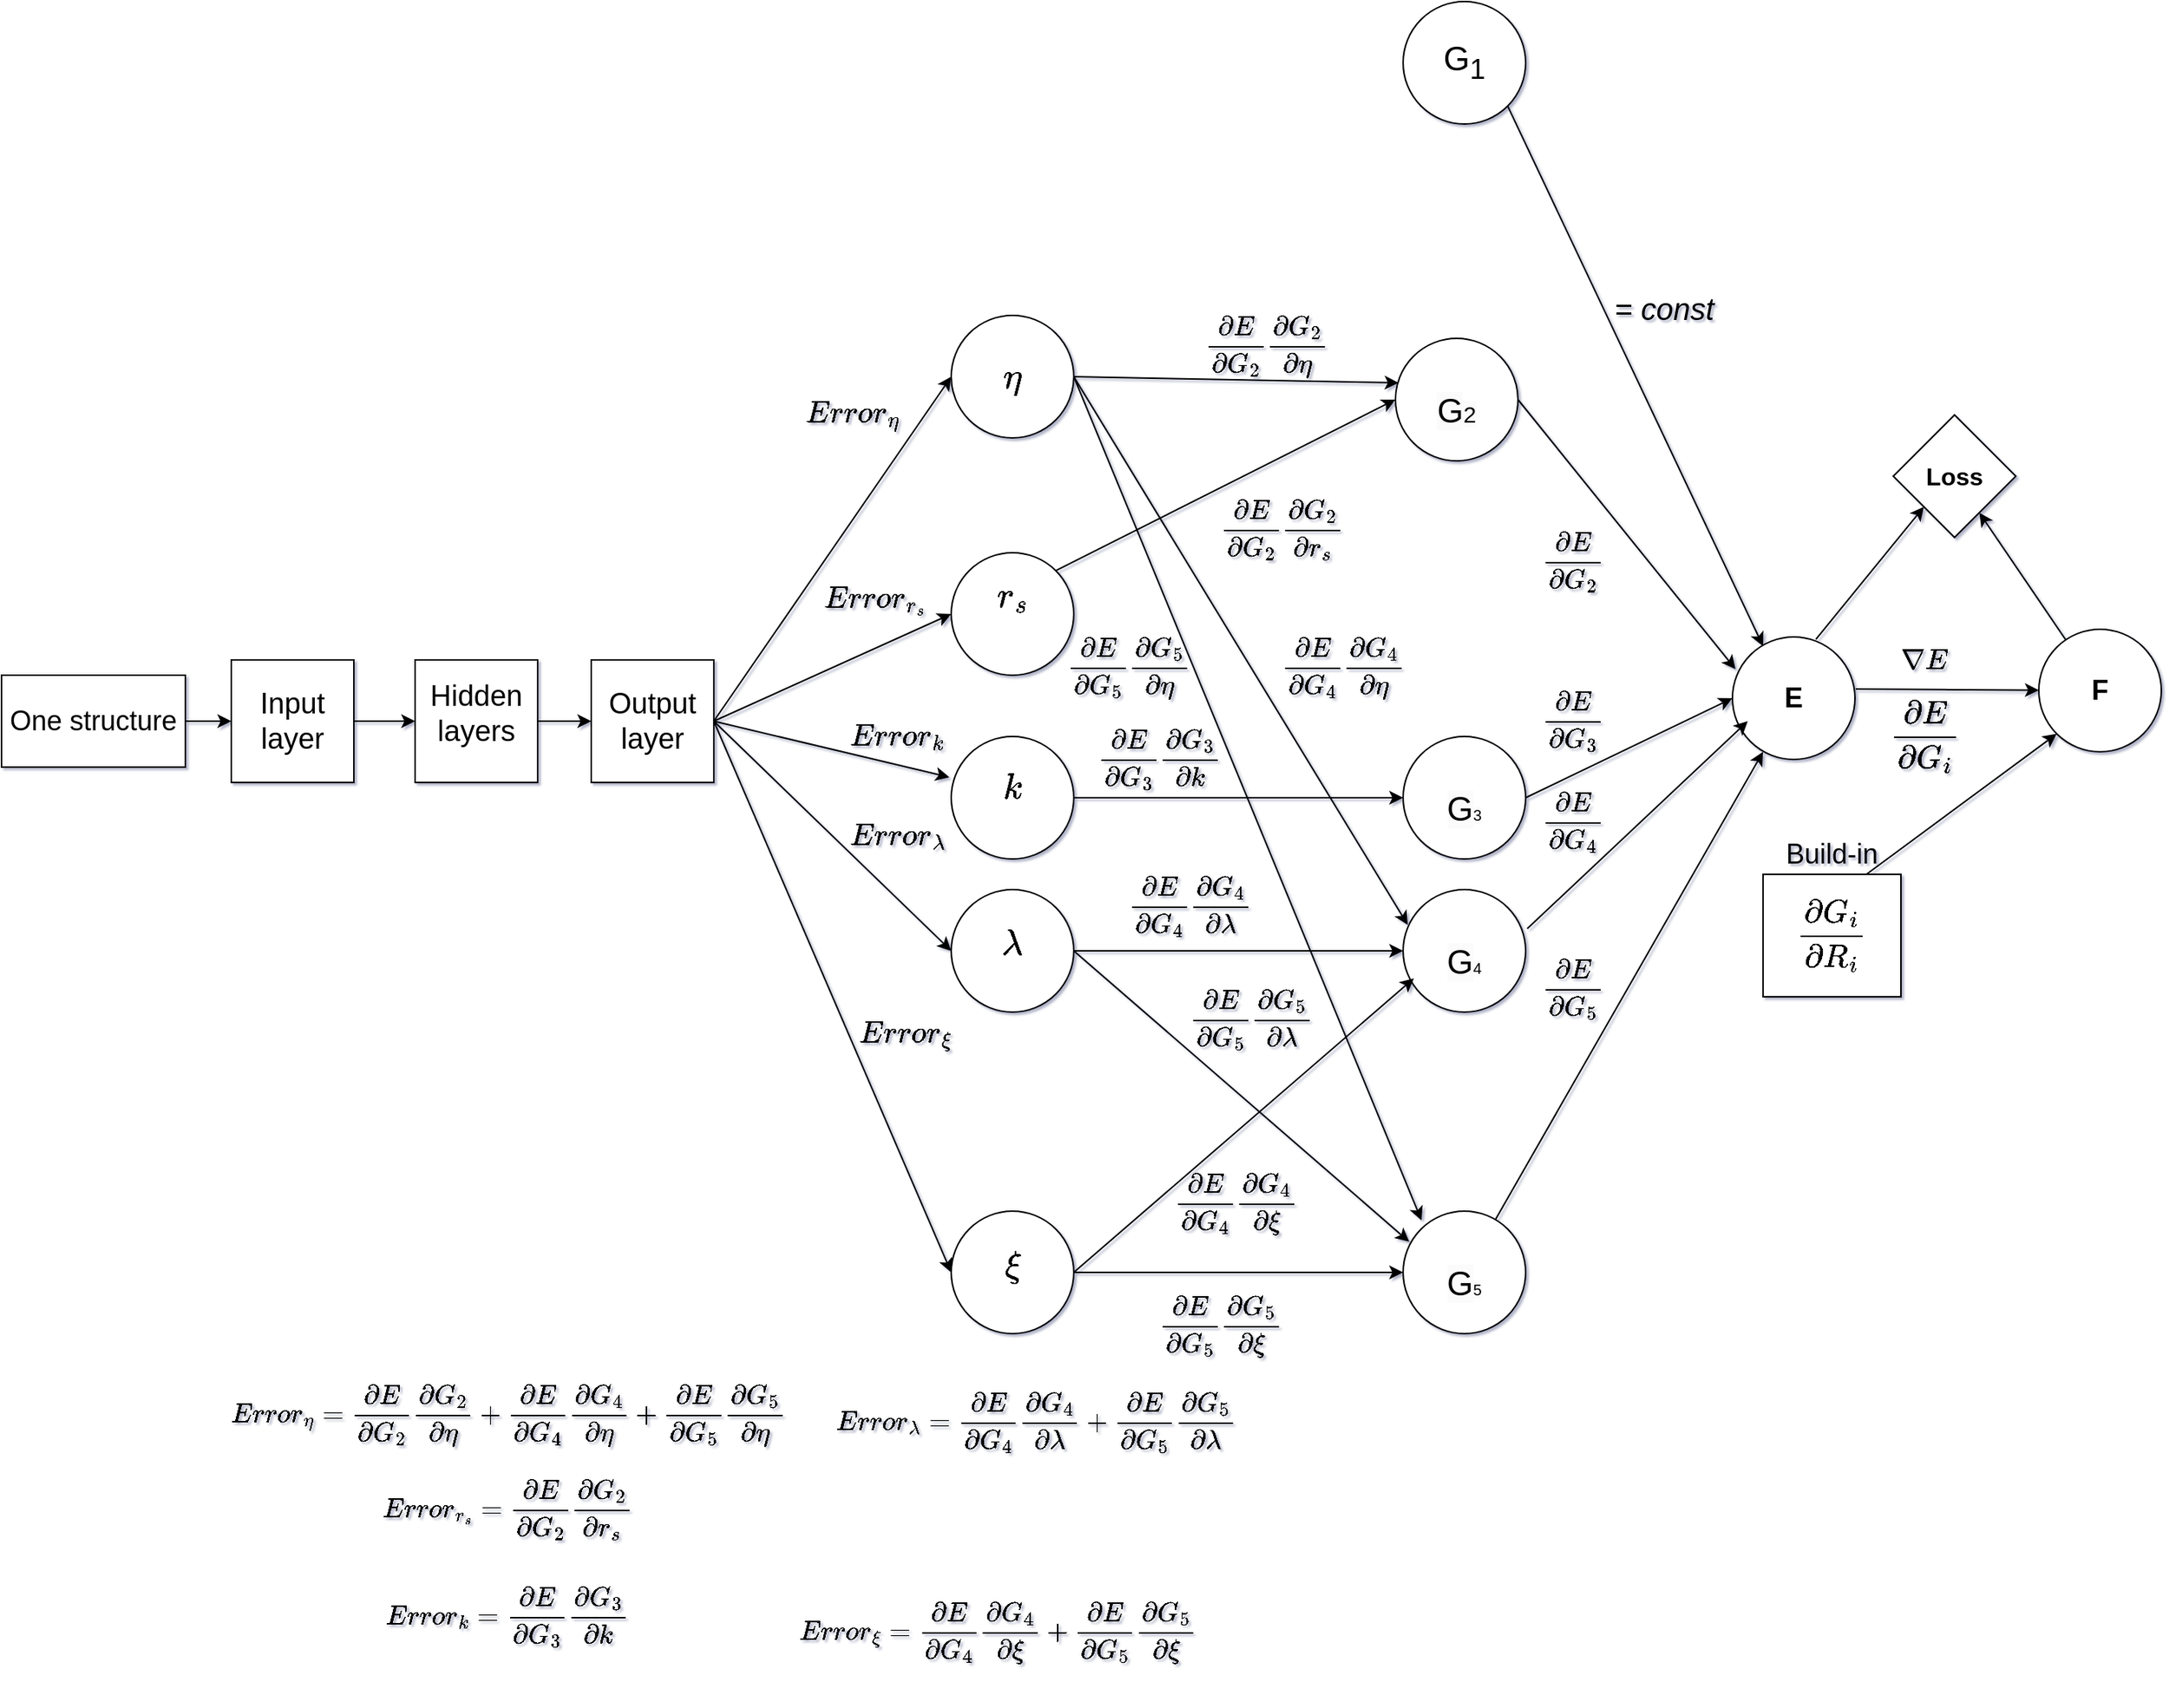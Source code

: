 <mxfile>
    <diagram name="Page-1" id="3TuFJ_Ghya5M9YoRuehY">
        <mxGraphModel dx="1833" dy="1703" grid="1" gridSize="10" guides="1" tooltips="1" connect="1" arrows="1" fold="1" page="1" pageScale="1" pageWidth="850" pageHeight="1100" background="none" math="1" shadow="1">
            <root>
                <mxCell id="0"/>
                <mxCell id="1" parent="0"/>
                <mxCell id="_Rgd6yO3huk8bGWKfiVj-23" style="edgeStyle=none;rounded=0;orthogonalLoop=1;jettySize=auto;html=1;exitX=1;exitY=0.5;exitDx=0;exitDy=0;entryX=0.025;entryY=0.363;entryDx=0;entryDy=0;entryPerimeter=0;" parent="1" source="_Rgd6yO3huk8bGWKfiVj-1" target="_Rgd6yO3huk8bGWKfiVj-19" edge="1">
                    <mxGeometry relative="1" as="geometry"/>
                </mxCell>
                <mxCell id="_Rgd6yO3huk8bGWKfiVj-24" style="edgeStyle=none;rounded=0;orthogonalLoop=1;jettySize=auto;html=1;exitX=1;exitY=0.5;exitDx=0;exitDy=0;entryX=0.038;entryY=0.288;entryDx=0;entryDy=0;entryPerimeter=0;" parent="1" source="_Rgd6yO3huk8bGWKfiVj-1" target="_Rgd6yO3huk8bGWKfiVj-17" edge="1">
                    <mxGeometry relative="1" as="geometry"/>
                </mxCell>
                <mxCell id="_Rgd6yO3huk8bGWKfiVj-25" style="edgeStyle=none;rounded=0;orthogonalLoop=1;jettySize=auto;html=1;exitX=1;exitY=0.5;exitDx=0;exitDy=0;entryX=0.15;entryY=0.075;entryDx=0;entryDy=0;entryPerimeter=0;" parent="1" source="_Rgd6yO3huk8bGWKfiVj-1" target="_Rgd6yO3huk8bGWKfiVj-21" edge="1">
                    <mxGeometry relative="1" as="geometry"/>
                </mxCell>
                <mxCell id="_Rgd6yO3huk8bGWKfiVj-1" value="&lt;font style=&quot;font-size: 20px;&quot;&gt;$$\eta$$&lt;/font&gt;" style="ellipse;whiteSpace=wrap;html=1;aspect=fixed;" parent="1" vertex="1">
                    <mxGeometry x="390" y="155" width="80" height="80" as="geometry"/>
                </mxCell>
                <mxCell id="_Rgd6yO3huk8bGWKfiVj-27" style="edgeStyle=none;rounded=0;orthogonalLoop=1;jettySize=auto;html=1;exitX=1;exitY=0.5;exitDx=0;exitDy=0;entryX=0;entryY=0.5;entryDx=0;entryDy=0;" parent="1" source="_Rgd6yO3huk8bGWKfiVj-2" target="_Rgd6yO3huk8bGWKfiVj-18" edge="1">
                    <mxGeometry relative="1" as="geometry"/>
                </mxCell>
                <mxCell id="_Rgd6yO3huk8bGWKfiVj-2" value="&#10;&lt;span style=&quot;color: rgb(0, 0, 0); font-family: Helvetica; font-size: 20px; font-style: normal; font-variant-ligatures: normal; font-variant-caps: normal; font-weight: 400; letter-spacing: normal; orphans: 2; text-align: center; text-indent: 0px; text-transform: none; widows: 2; word-spacing: 0px; -webkit-text-stroke-width: 0px; background-color: rgb(251, 251, 251); text-decoration-thickness: initial; text-decoration-style: initial; text-decoration-color: initial; float: none; display: inline !important;&quot;&gt;$$k$$&lt;/span&gt;&#10;&#10;" style="ellipse;whiteSpace=wrap;html=1;aspect=fixed;" parent="1" vertex="1">
                    <mxGeometry x="390" y="430" width="80" height="80" as="geometry"/>
                </mxCell>
                <mxCell id="_Rgd6yO3huk8bGWKfiVj-26" style="edgeStyle=none;rounded=0;orthogonalLoop=1;jettySize=auto;html=1;exitX=1;exitY=0;exitDx=0;exitDy=0;entryX=0;entryY=0.5;entryDx=0;entryDy=0;" parent="1" source="_Rgd6yO3huk8bGWKfiVj-3" target="_Rgd6yO3huk8bGWKfiVj-19" edge="1">
                    <mxGeometry relative="1" as="geometry"/>
                </mxCell>
                <mxCell id="_Rgd6yO3huk8bGWKfiVj-3" value="&lt;font style=&quot;&quot;&gt;&lt;font style=&quot;font-size: 20px;&quot;&gt;$$r_s$$&lt;br&gt;&lt;/font&gt;&lt;/font&gt;" style="ellipse;whiteSpace=wrap;html=1;aspect=fixed;" parent="1" vertex="1">
                    <mxGeometry x="390" y="310" width="80" height="80" as="geometry"/>
                </mxCell>
                <mxCell id="10" style="edgeStyle=none;html=1;fontSize=18;exitX=1.006;exitY=0.425;exitDx=0;exitDy=0;exitPerimeter=0;" parent="1" source="_Rgd6yO3huk8bGWKfiVj-4" target="9" edge="1">
                    <mxGeometry relative="1" as="geometry">
                        <mxPoint x="990" y="400" as="sourcePoint"/>
                    </mxGeometry>
                </mxCell>
                <mxCell id="22" style="edgeStyle=none;html=1;exitX=0.681;exitY=0.019;exitDx=0;exitDy=0;entryX=0;entryY=1;entryDx=0;entryDy=0;fontSize=16;exitPerimeter=0;" parent="1" source="_Rgd6yO3huk8bGWKfiVj-4" target="20" edge="1">
                    <mxGeometry relative="1" as="geometry"/>
                </mxCell>
                <mxCell id="_Rgd6yO3huk8bGWKfiVj-4" value="&lt;h2&gt;E&lt;/h2&gt;" style="ellipse;whiteSpace=wrap;html=1;aspect=fixed;" parent="1" vertex="1">
                    <mxGeometry x="900" y="365" width="80" height="80" as="geometry"/>
                </mxCell>
                <mxCell id="_Rgd6yO3huk8bGWKfiVj-10" style="edgeStyle=orthogonalEdgeStyle;rounded=0;orthogonalLoop=1;jettySize=auto;html=1;exitX=1;exitY=0.5;exitDx=0;exitDy=0;entryX=0;entryY=0.5;entryDx=0;entryDy=0;" parent="1" source="_Rgd6yO3huk8bGWKfiVj-5" target="_Rgd6yO3huk8bGWKfiVj-6" edge="1">
                    <mxGeometry relative="1" as="geometry"/>
                </mxCell>
                <mxCell id="_Rgd6yO3huk8bGWKfiVj-5" value="" style="whiteSpace=wrap;html=1;aspect=fixed;" parent="1" vertex="1">
                    <mxGeometry x="-80" y="380" width="80" height="80" as="geometry"/>
                </mxCell>
                <mxCell id="_Rgd6yO3huk8bGWKfiVj-11" style="edgeStyle=orthogonalEdgeStyle;rounded=0;orthogonalLoop=1;jettySize=auto;html=1;exitX=1;exitY=0.5;exitDx=0;exitDy=0;entryX=0;entryY=0.5;entryDx=0;entryDy=0;" parent="1" source="_Rgd6yO3huk8bGWKfiVj-6" target="_Rgd6yO3huk8bGWKfiVj-7" edge="1">
                    <mxGeometry relative="1" as="geometry"/>
                </mxCell>
                <mxCell id="_Rgd6yO3huk8bGWKfiVj-6" value="" style="whiteSpace=wrap;html=1;aspect=fixed;" parent="1" vertex="1">
                    <mxGeometry x="40" y="380" width="80" height="80" as="geometry"/>
                </mxCell>
                <mxCell id="_Rgd6yO3huk8bGWKfiVj-12" style="rounded=0;orthogonalLoop=1;jettySize=auto;html=1;exitX=1;exitY=0.5;exitDx=0;exitDy=0;entryX=0;entryY=0.5;entryDx=0;entryDy=0;" parent="1" source="_Rgd6yO3huk8bGWKfiVj-7" target="_Rgd6yO3huk8bGWKfiVj-1" edge="1">
                    <mxGeometry relative="1" as="geometry"/>
                </mxCell>
                <mxCell id="_Rgd6yO3huk8bGWKfiVj-13" style="rounded=0;orthogonalLoop=1;jettySize=auto;html=1;exitX=1;exitY=0.5;exitDx=0;exitDy=0;entryX=0;entryY=0.5;entryDx=0;entryDy=0;" parent="1" source="_Rgd6yO3huk8bGWKfiVj-7" target="_Rgd6yO3huk8bGWKfiVj-3" edge="1">
                    <mxGeometry relative="1" as="geometry"/>
                </mxCell>
                <mxCell id="_Rgd6yO3huk8bGWKfiVj-14" style="edgeStyle=none;rounded=0;orthogonalLoop=1;jettySize=auto;html=1;exitX=1;exitY=0.5;exitDx=0;exitDy=0;entryX=-0.015;entryY=0.333;entryDx=0;entryDy=0;entryPerimeter=0;" parent="1" source="_Rgd6yO3huk8bGWKfiVj-7" target="_Rgd6yO3huk8bGWKfiVj-2" edge="1">
                    <mxGeometry relative="1" as="geometry"/>
                </mxCell>
                <mxCell id="_Rgd6yO3huk8bGWKfiVj-15" style="edgeStyle=none;rounded=0;orthogonalLoop=1;jettySize=auto;html=1;exitX=1;exitY=0.5;exitDx=0;exitDy=0;entryX=0;entryY=0.5;entryDx=0;entryDy=0;" parent="1" source="_Rgd6yO3huk8bGWKfiVj-7" target="_Rgd6yO3huk8bGWKfiVj-9" edge="1">
                    <mxGeometry relative="1" as="geometry"/>
                </mxCell>
                <mxCell id="_Rgd6yO3huk8bGWKfiVj-16" style="edgeStyle=none;rounded=0;orthogonalLoop=1;jettySize=auto;html=1;exitX=1;exitY=0.5;exitDx=0;exitDy=0;entryX=0;entryY=0.5;entryDx=0;entryDy=0;" parent="1" source="_Rgd6yO3huk8bGWKfiVj-7" target="_Rgd6yO3huk8bGWKfiVj-8" edge="1">
                    <mxGeometry relative="1" as="geometry"/>
                </mxCell>
                <mxCell id="_Rgd6yO3huk8bGWKfiVj-7" value="" style="whiteSpace=wrap;html=1;aspect=fixed;" parent="1" vertex="1">
                    <mxGeometry x="155" y="380" width="80" height="80" as="geometry"/>
                </mxCell>
                <mxCell id="_Rgd6yO3huk8bGWKfiVj-31" style="edgeStyle=none;rounded=0;orthogonalLoop=1;jettySize=auto;html=1;exitX=1;exitY=0.5;exitDx=0;exitDy=0;entryX=0;entryY=0.5;entryDx=0;entryDy=0;" parent="1" source="_Rgd6yO3huk8bGWKfiVj-8" target="_Rgd6yO3huk8bGWKfiVj-21" edge="1">
                    <mxGeometry relative="1" as="geometry"/>
                </mxCell>
                <mxCell id="_Rgd6yO3huk8bGWKfiVj-8" value="&lt;br&gt;&lt;span style=&quot;color: rgb(0, 0, 0); font-family: Helvetica; font-size: 20px; font-style: normal; font-variant-ligatures: normal; font-variant-caps: normal; font-weight: 400; letter-spacing: normal; orphans: 2; text-align: center; text-indent: 0px; text-transform: none; widows: 2; word-spacing: 0px; -webkit-text-stroke-width: 0px; background-color: rgb(251, 251, 251); text-decoration-thickness: initial; text-decoration-style: initial; text-decoration-color: initial; float: none; display: inline !important;&quot;&gt;$$\xi$$&lt;/span&gt;&lt;br&gt;" style="ellipse;whiteSpace=wrap;html=1;aspect=fixed;" parent="1" vertex="1">
                    <mxGeometry x="390" y="740" width="80" height="80" as="geometry"/>
                </mxCell>
                <mxCell id="_Rgd6yO3huk8bGWKfiVj-28" style="edgeStyle=none;rounded=0;orthogonalLoop=1;jettySize=auto;html=1;exitX=1;exitY=0.5;exitDx=0;exitDy=0;entryX=0;entryY=0.5;entryDx=0;entryDy=0;" parent="1" source="_Rgd6yO3huk8bGWKfiVj-9" target="_Rgd6yO3huk8bGWKfiVj-17" edge="1">
                    <mxGeometry relative="1" as="geometry"/>
                </mxCell>
                <mxCell id="_Rgd6yO3huk8bGWKfiVj-29" style="edgeStyle=none;rounded=0;orthogonalLoop=1;jettySize=auto;html=1;exitX=1;exitY=0.5;exitDx=0;exitDy=0;entryX=0.05;entryY=0.25;entryDx=0;entryDy=0;entryPerimeter=0;" parent="1" source="_Rgd6yO3huk8bGWKfiVj-9" target="_Rgd6yO3huk8bGWKfiVj-21" edge="1">
                    <mxGeometry relative="1" as="geometry"/>
                </mxCell>
                <mxCell id="_Rgd6yO3huk8bGWKfiVj-9" value="&lt;br&gt;&lt;span style=&quot;color: rgb(0, 0, 0); font-family: Helvetica; font-size: 20px; font-style: normal; font-variant-ligatures: normal; font-variant-caps: normal; font-weight: 400; letter-spacing: normal; orphans: 2; text-align: center; text-indent: 0px; text-transform: none; widows: 2; word-spacing: 0px; -webkit-text-stroke-width: 0px; background-color: rgb(251, 251, 251); text-decoration-thickness: initial; text-decoration-style: initial; text-decoration-color: initial; float: none; display: inline !important;&quot;&gt;$$\lambda$$&lt;/span&gt;&lt;br&gt;" style="ellipse;whiteSpace=wrap;html=1;aspect=fixed;" parent="1" vertex="1">
                    <mxGeometry x="390" y="530" width="80" height="80" as="geometry"/>
                </mxCell>
                <mxCell id="_Rgd6yO3huk8bGWKfiVj-17" value="&lt;br&gt;&lt;span style=&quot;color: rgb(0, 0, 0); font-family: Helvetica; font-size: 22px; font-style: normal; font-variant-ligatures: normal; font-variant-caps: normal; font-weight: 400; letter-spacing: normal; orphans: 2; text-align: center; text-indent: 0px; text-transform: none; widows: 2; word-spacing: 0px; -webkit-text-stroke-width: 0px; background-color: rgb(251, 251, 251); text-decoration-thickness: initial; text-decoration-style: initial; text-decoration-color: initial; float: none; display: inline !important;&quot;&gt;G&lt;/span&gt;&lt;span style=&quot;color: rgb(0, 0, 0); font-family: Helvetica; font-style: normal; font-variant-ligatures: normal; font-variant-caps: normal; font-weight: 400; letter-spacing: normal; orphans: 2; text-align: center; text-indent: 0px; text-transform: none; widows: 2; word-spacing: 0px; -webkit-text-stroke-width: 0px; background-color: rgb(251, 251, 251); text-decoration-thickness: initial; text-decoration-style: initial; text-decoration-color: initial; float: none; display: inline !important; font-size: 10px;&quot;&gt;4&lt;/span&gt;&lt;br&gt;" style="ellipse;whiteSpace=wrap;html=1;aspect=fixed;" parent="1" vertex="1">
                    <mxGeometry x="685" y="530" width="80" height="80" as="geometry"/>
                </mxCell>
                <mxCell id="_Rgd6yO3huk8bGWKfiVj-18" value="&lt;br&gt;&lt;span style=&quot;color: rgb(0, 0, 0); font-family: Helvetica; font-size: 22px; font-style: normal; font-variant-ligatures: normal; font-variant-caps: normal; font-weight: 400; letter-spacing: normal; orphans: 2; text-align: center; text-indent: 0px; text-transform: none; widows: 2; word-spacing: 0px; -webkit-text-stroke-width: 0px; background-color: rgb(251, 251, 251); text-decoration-thickness: initial; text-decoration-style: initial; text-decoration-color: initial; float: none; display: inline !important;&quot;&gt;G&lt;/span&gt;&lt;span style=&quot;color: rgb(0, 0, 0); font-family: Helvetica; font-style: normal; font-variant-ligatures: normal; font-variant-caps: normal; font-weight: 400; letter-spacing: normal; orphans: 2; text-align: center; text-indent: 0px; text-transform: none; widows: 2; word-spacing: 0px; -webkit-text-stroke-width: 0px; background-color: rgb(251, 251, 251); text-decoration-thickness: initial; text-decoration-style: initial; text-decoration-color: initial; float: none; display: inline !important; font-size: 10px;&quot;&gt;3&lt;/span&gt;&lt;br&gt;" style="ellipse;whiteSpace=wrap;html=1;aspect=fixed;" parent="1" vertex="1">
                    <mxGeometry x="685" y="430" width="80" height="80" as="geometry"/>
                </mxCell>
                <mxCell id="_Rgd6yO3huk8bGWKfiVj-33" style="edgeStyle=none;rounded=0;orthogonalLoop=1;jettySize=auto;html=1;exitX=1;exitY=0.5;exitDx=0;exitDy=0;entryX=0.025;entryY=0.263;entryDx=0;entryDy=0;entryPerimeter=0;" parent="1" source="_Rgd6yO3huk8bGWKfiVj-19" target="_Rgd6yO3huk8bGWKfiVj-4" edge="1">
                    <mxGeometry relative="1" as="geometry">
                        <mxPoint x="895" y="420" as="targetPoint"/>
                    </mxGeometry>
                </mxCell>
                <mxCell id="_Rgd6yO3huk8bGWKfiVj-19" value="&lt;br&gt;&lt;span style=&quot;color: rgb(0, 0, 0); font-family: Helvetica; font-size: 22px; font-style: normal; font-variant-ligatures: normal; font-variant-caps: normal; font-weight: 400; letter-spacing: normal; orphans: 2; text-align: center; text-indent: 0px; text-transform: none; widows: 2; word-spacing: 0px; -webkit-text-stroke-width: 0px; background-color: rgb(251, 251, 251); text-decoration-thickness: initial; text-decoration-style: initial; text-decoration-color: initial; float: none; display: inline !important;&quot;&gt;G&lt;/span&gt;&lt;span style=&quot;color: rgb(0, 0, 0); font-family: Helvetica; font-style: normal; font-variant-ligatures: normal; font-variant-caps: normal; font-weight: 400; letter-spacing: normal; orphans: 2; text-align: center; text-indent: 0px; text-transform: none; widows: 2; word-spacing: 0px; -webkit-text-stroke-width: 0px; background-color: rgb(251, 251, 251); text-decoration-thickness: initial; text-decoration-style: initial; text-decoration-color: initial; float: none; display: inline !important; font-size: 15px;&quot;&gt;2&lt;/span&gt;" style="ellipse;whiteSpace=wrap;html=1;aspect=fixed;" parent="1" vertex="1">
                    <mxGeometry x="680" y="170" width="80" height="80" as="geometry"/>
                </mxCell>
                <mxCell id="_Rgd6yO3huk8bGWKfiVj-20" value="&lt;font style=&quot;font-size: 22px;&quot;&gt;G&lt;sub style=&quot;&quot;&gt;1&lt;/sub&gt;&lt;/font&gt;" style="ellipse;whiteSpace=wrap;html=1;aspect=fixed;" parent="1" vertex="1">
                    <mxGeometry x="685" y="-50" width="80" height="80" as="geometry"/>
                </mxCell>
                <mxCell id="_Rgd6yO3huk8bGWKfiVj-36" style="edgeStyle=none;rounded=0;orthogonalLoop=1;jettySize=auto;html=1;exitX=0.75;exitY=0.075;exitDx=0;exitDy=0;exitPerimeter=0;" parent="1" source="_Rgd6yO3huk8bGWKfiVj-21" edge="1">
                    <mxGeometry relative="1" as="geometry">
                        <mxPoint x="920" y="440" as="targetPoint"/>
                    </mxGeometry>
                </mxCell>
                <mxCell id="_Rgd6yO3huk8bGWKfiVj-21" value="&lt;br&gt;&lt;span style=&quot;color: rgb(0, 0, 0); font-family: Helvetica; font-size: 22px; font-style: normal; font-variant-ligatures: normal; font-variant-caps: normal; font-weight: 400; letter-spacing: normal; orphans: 2; text-align: center; text-indent: 0px; text-transform: none; widows: 2; word-spacing: 0px; -webkit-text-stroke-width: 0px; background-color: rgb(251, 251, 251); text-decoration-thickness: initial; text-decoration-style: initial; text-decoration-color: initial; float: none; display: inline !important;&quot;&gt;G&lt;/span&gt;&lt;span style=&quot;color: rgb(0, 0, 0); font-family: Helvetica; font-style: normal; font-variant-ligatures: normal; font-variant-caps: normal; font-weight: 400; letter-spacing: normal; orphans: 2; text-align: center; text-indent: 0px; text-transform: none; widows: 2; word-spacing: 0px; -webkit-text-stroke-width: 0px; background-color: rgb(251, 251, 251); text-decoration-thickness: initial; text-decoration-style: initial; text-decoration-color: initial; float: none; display: inline !important; font-size: 10px;&quot;&gt;5&lt;/span&gt;&lt;br&gt;" style="ellipse;whiteSpace=wrap;html=1;aspect=fixed;" parent="1" vertex="1">
                    <mxGeometry x="685" y="740" width="80" height="80" as="geometry"/>
                </mxCell>
                <mxCell id="_Rgd6yO3huk8bGWKfiVj-30" style="edgeStyle=none;rounded=0;orthogonalLoop=1;jettySize=auto;html=1;exitX=1;exitY=0.5;exitDx=0;exitDy=0;entryX=0.088;entryY=0.725;entryDx=0;entryDy=0;entryPerimeter=0;" parent="1" source="_Rgd6yO3huk8bGWKfiVj-8" target="_Rgd6yO3huk8bGWKfiVj-17" edge="1">
                    <mxGeometry relative="1" as="geometry"/>
                </mxCell>
                <mxCell id="_Rgd6yO3huk8bGWKfiVj-34" style="edgeStyle=none;rounded=0;orthogonalLoop=1;jettySize=auto;html=1;exitX=1;exitY=0.5;exitDx=0;exitDy=0;entryX=0;entryY=0.5;entryDx=0;entryDy=0;" parent="1" source="_Rgd6yO3huk8bGWKfiVj-18" target="_Rgd6yO3huk8bGWKfiVj-4" edge="1">
                    <mxGeometry relative="1" as="geometry">
                        <mxPoint x="894.04" y="429.04" as="targetPoint"/>
                    </mxGeometry>
                </mxCell>
                <mxCell id="_Rgd6yO3huk8bGWKfiVj-35" style="edgeStyle=none;rounded=0;orthogonalLoop=1;jettySize=auto;html=1;exitX=1.013;exitY=0.319;exitDx=0;exitDy=0;exitPerimeter=0;" parent="1" source="_Rgd6yO3huk8bGWKfiVj-17" edge="1">
                    <mxGeometry relative="1" as="geometry">
                        <mxPoint x="910" y="420" as="targetPoint"/>
                    </mxGeometry>
                </mxCell>
                <mxCell id="_Rgd6yO3huk8bGWKfiVj-37" value="&lt;font style=&quot;font-size: 19px;&quot;&gt;Output layer&lt;/font&gt;" style="text;html=1;strokeColor=none;fillColor=none;align=center;verticalAlign=middle;whiteSpace=wrap;rounded=0;" parent="1" vertex="1">
                    <mxGeometry x="165" y="405" width="60" height="30" as="geometry"/>
                </mxCell>
                <mxCell id="_Rgd6yO3huk8bGWKfiVj-38" value="&lt;font style=&quot;font-size: 19px;&quot;&gt;Hidden layers&lt;/font&gt;" style="text;html=1;strokeColor=none;fillColor=none;align=center;verticalAlign=middle;whiteSpace=wrap;rounded=0;" parent="1" vertex="1">
                    <mxGeometry x="50" y="400" width="60" height="30" as="geometry"/>
                </mxCell>
                <mxCell id="_Rgd6yO3huk8bGWKfiVj-39" value="&lt;font style=&quot;font-size: 19px;&quot;&gt;Input layer&lt;/font&gt;" style="text;html=1;strokeColor=none;fillColor=none;align=center;verticalAlign=middle;whiteSpace=wrap;rounded=0;" parent="1" vertex="1">
                    <mxGeometry x="-70" y="405" width="60" height="30" as="geometry"/>
                </mxCell>
                <mxCell id="_Rgd6yO3huk8bGWKfiVj-40" style="edgeStyle=none;rounded=0;orthogonalLoop=1;jettySize=auto;html=1;exitX=1;exitY=1;exitDx=0;exitDy=0;entryX=0.25;entryY=0.075;entryDx=0;entryDy=0;entryPerimeter=0;" parent="1" source="_Rgd6yO3huk8bGWKfiVj-20" target="_Rgd6yO3huk8bGWKfiVj-4" edge="1">
                    <mxGeometry relative="1" as="geometry"/>
                </mxCell>
                <mxCell id="_Rgd6yO3huk8bGWKfiVj-41" value="&lt;font style=&quot;font-size: 15px;&quot;&gt;$$\frac{\partial E}{\partial G_2&lt;br&gt;}$$&lt;/font&gt;" style="text;html=1;align=center;verticalAlign=middle;resizable=0;points=[];autosize=1;strokeColor=none;fillColor=none;" parent="1" vertex="1">
                    <mxGeometry x="685" y="290" width="220" height="50" as="geometry"/>
                </mxCell>
                <mxCell id="_Rgd6yO3huk8bGWKfiVj-42" value="&lt;font style=&quot;font-size: 15px;&quot;&gt;$$\frac{\partial E}{\partial G_3&lt;br&gt;}$$&lt;/font&gt;" style="text;html=1;align=center;verticalAlign=middle;resizable=0;points=[];autosize=1;strokeColor=none;fillColor=none;" parent="1" vertex="1">
                    <mxGeometry x="685" y="395" width="220" height="50" as="geometry"/>
                </mxCell>
                <mxCell id="_Rgd6yO3huk8bGWKfiVj-43" value="&lt;font style=&quot;font-size: 15px;&quot;&gt;$$\frac{\partial E}{\partial G_4&lt;br&gt;}$$&lt;/font&gt;" style="text;html=1;align=center;verticalAlign=middle;resizable=0;points=[];autosize=1;strokeColor=none;fillColor=none;" parent="1" vertex="1">
                    <mxGeometry x="685" y="460" width="220" height="50" as="geometry"/>
                </mxCell>
                <mxCell id="_Rgd6yO3huk8bGWKfiVj-44" value="&lt;font style=&quot;font-size: 15px;&quot;&gt;$$\frac{\partial E}{\partial G_5&lt;br&gt;}$$&lt;/font&gt;" style="text;html=1;align=center;verticalAlign=middle;resizable=0;points=[];autosize=1;strokeColor=none;fillColor=none;" parent="1" vertex="1">
                    <mxGeometry x="685" y="570" width="220" height="50" as="geometry"/>
                </mxCell>
                <mxCell id="_Rgd6yO3huk8bGWKfiVj-46" value="&lt;font style=&quot;font-size: 15px;&quot;&gt;$$\frac{\partial E}{\partial G_2&lt;br&gt;} \frac{\partial G_2}{\partial \eta&lt;br style=&quot;border-color: var(--border-color);&quot;&gt;}&amp;nbsp;&lt;br&gt;$$&lt;/font&gt;" style="text;html=1;align=center;verticalAlign=middle;resizable=0;points=[];autosize=1;strokeColor=none;fillColor=none;" parent="1" vertex="1">
                    <mxGeometry x="480" y="130" width="230" height="90" as="geometry"/>
                </mxCell>
                <mxCell id="_Rgd6yO3huk8bGWKfiVj-47" value="&lt;font style=&quot;font-size: 15px;&quot;&gt;$$\frac{\partial E}{\partial G_5&lt;br&gt;} \frac{\partial G_5}{\partial \xi&lt;br style=&quot;border-color: var(--border-color);&quot;&gt;}&amp;nbsp;&lt;br&gt;$$&lt;/font&gt;" style="text;html=1;align=center;verticalAlign=middle;resizable=0;points=[];autosize=1;strokeColor=none;fillColor=none;" parent="1" vertex="1">
                    <mxGeometry x="455" y="770" width="220" height="90" as="geometry"/>
                </mxCell>
                <mxCell id="_Rgd6yO3huk8bGWKfiVj-48" value="&lt;font style=&quot;font-size: 15px;&quot;&gt;$$\frac{\partial E}{\partial G_2&lt;br&gt;} \frac{\partial G_2}{\partial r_s&lt;br style=&quot;border-color: var(--border-color);&quot;&gt;}&amp;nbsp;&lt;br&gt;$$&lt;/font&gt;" style="text;html=1;align=center;verticalAlign=middle;resizable=0;points=[];autosize=1;strokeColor=none;fillColor=none;" parent="1" vertex="1">
                    <mxGeometry x="495" y="250" width="220" height="90" as="geometry"/>
                </mxCell>
                <mxCell id="_Rgd6yO3huk8bGWKfiVj-49" value="&lt;font style=&quot;font-size: 15px;&quot;&gt;$$\frac{\partial E}{\partial G_4&lt;br&gt;} \frac{\partial G_4}{\partial \eta&lt;br style=&quot;border-color: var(--border-color);&quot;&gt;}&amp;nbsp;&lt;br&gt;$$&lt;/font&gt;" style="text;html=1;align=center;verticalAlign=middle;resizable=0;points=[];autosize=1;strokeColor=none;fillColor=none;" parent="1" vertex="1">
                    <mxGeometry x="530" y="340" width="230" height="90" as="geometry"/>
                </mxCell>
                <mxCell id="_Rgd6yO3huk8bGWKfiVj-50" value="&lt;font style=&quot;font-size: 15px;&quot;&gt;$$\frac{\partial E}{\partial G_5&lt;br&gt;} \frac{\partial G_5}{\partial \eta&lt;br style=&quot;border-color: var(--border-color);&quot;&gt;}&amp;nbsp;&lt;br&gt;$$&lt;/font&gt;" style="text;html=1;align=center;verticalAlign=middle;resizable=0;points=[];autosize=1;strokeColor=none;fillColor=none;" parent="1" vertex="1">
                    <mxGeometry x="390" y="340" width="230" height="90" as="geometry"/>
                </mxCell>
                <mxCell id="_Rgd6yO3huk8bGWKfiVj-51" value="&lt;i&gt;&lt;font style=&quot;font-size: 20px;&quot;&gt;= const&lt;/font&gt;&lt;/i&gt;" style="text;html=1;align=center;verticalAlign=middle;resizable=0;points=[];autosize=1;strokeColor=none;fillColor=none;" parent="1" vertex="1">
                    <mxGeometry x="810" y="130" width="90" height="40" as="geometry"/>
                </mxCell>
                <mxCell id="_Rgd6yO3huk8bGWKfiVj-52" value="&lt;font style=&quot;font-size: 15px;&quot;&gt;$$\frac{\partial E}{\partial G_4&lt;br&gt;} \frac{\partial G_4}{\partial \lambda&lt;br style=&quot;border-color: var(--border-color);&quot;&gt;}&amp;nbsp;&lt;br&gt;$$&lt;/font&gt;" style="text;html=1;align=center;verticalAlign=middle;resizable=0;points=[];autosize=1;strokeColor=none;fillColor=none;" parent="1" vertex="1">
                    <mxGeometry x="415" y="495" width="260" height="90" as="geometry"/>
                </mxCell>
                <mxCell id="_Rgd6yO3huk8bGWKfiVj-53" value="&lt;font style=&quot;font-size: 15px;&quot;&gt;$$\frac{\partial E}{\partial G_5&lt;br&gt;} \frac{\partial G_5}{\partial \lambda&lt;br style=&quot;border-color: var(--border-color);&quot;&gt;}&amp;nbsp;&lt;br&gt;$$&lt;/font&gt;" style="text;html=1;align=center;verticalAlign=middle;resizable=0;points=[];autosize=1;strokeColor=none;fillColor=none;" parent="1" vertex="1">
                    <mxGeometry x="455" y="570" width="260" height="90" as="geometry"/>
                </mxCell>
                <mxCell id="_Rgd6yO3huk8bGWKfiVj-54" value="&lt;font style=&quot;font-size: 15px;&quot;&gt;$$\frac{\partial E}{\partial G_4&lt;br&gt;} \frac{\partial G_4}{\partial \xi&lt;br style=&quot;border-color: var(--border-color);&quot;&gt;}&amp;nbsp;&lt;br&gt;$$&lt;/font&gt;" style="text;html=1;align=center;verticalAlign=middle;resizable=0;points=[];autosize=1;strokeColor=none;fillColor=none;" parent="1" vertex="1">
                    <mxGeometry x="465" y="690" width="220" height="90" as="geometry"/>
                </mxCell>
                <mxCell id="_Rgd6yO3huk8bGWKfiVj-57" value="&lt;font style=&quot;font-size: 15px;&quot;&gt;$$Error_{\eta} = \frac{\partial E}{\partial G_2} \frac{\partial G_2}{\partial \eta&lt;br style=&quot;border-color: var(--border-color);&quot;&gt;} + \frac{\partial E}{\partial G_4} \frac{\partial G_4}{\partial \eta&lt;br style=&quot;border-color: var(--border-color);&quot;&gt;} + \frac{\partial E}{\partial G_5} \frac{\partial G_5}{\partial \eta&lt;br style=&quot;border-color: var(--border-color);&quot;&gt;}&lt;br&gt;&amp;nbsp;$$&lt;/font&gt;" style="text;html=1;align=center;verticalAlign=middle;resizable=0;points=[];autosize=1;strokeColor=none;fillColor=none;" parent="1" vertex="1">
                    <mxGeometry x="-160" y="823" width="520" height="100" as="geometry"/>
                </mxCell>
                <mxCell id="_Rgd6yO3huk8bGWKfiVj-58" value="&lt;font style=&quot;font-size: 15px;&quot;&gt;$$Error_{r_s} = \frac{\partial E}{\partial G_2} \frac{\partial G_2}{\partial r_s&lt;br style=&quot;border-color: var(--border-color);&quot;&gt;}&amp;nbsp;$$&lt;/font&gt;" style="text;html=1;align=center;verticalAlign=middle;resizable=0;points=[];autosize=1;strokeColor=none;fillColor=none;" parent="1" vertex="1">
                    <mxGeometry x="-155" y="910" width="510" height="50" as="geometry"/>
                </mxCell>
                <mxCell id="_Rgd6yO3huk8bGWKfiVj-59" value="&lt;font style=&quot;font-size: 15px;&quot;&gt;$$Error_{k} = \frac{\partial E}{\partial G_3} \frac{\partial G_3}{\partial k&lt;br style=&quot;border-color: var(--border-color);&quot;&gt;}&amp;nbsp;$$&lt;/font&gt;" style="text;html=1;align=center;verticalAlign=middle;resizable=0;points=[];autosize=1;strokeColor=none;fillColor=none;" parent="1" vertex="1">
                    <mxGeometry x="-145" y="980" width="490" height="50" as="geometry"/>
                </mxCell>
                <mxCell id="_Rgd6yO3huk8bGWKfiVj-62" value="&lt;font style=&quot;font-size: 15px;&quot;&gt;$$Error_{\lambda} = \frac{\partial E}{\partial G_4} \frac{\partial G_4}{\partial \lambda&lt;br style=&quot;border-color: var(--border-color);&quot;&gt;} + \frac{\partial E}{\partial G_5} \frac{\partial G_5}{\partial \lambda&lt;br style=&quot;border-color: var(--border-color);&quot;&gt;}&lt;br&gt;&amp;nbsp;$$&lt;/font&gt;" style="text;html=1;align=center;verticalAlign=middle;resizable=0;points=[];autosize=1;strokeColor=none;fillColor=none;" parent="1" vertex="1">
                    <mxGeometry x="155" y="833" width="580" height="90" as="geometry"/>
                </mxCell>
                <mxCell id="_Rgd6yO3huk8bGWKfiVj-64" value="&lt;font style=&quot;font-size: 15px;&quot;&gt;$$Error_{\xi} = \frac{\partial E}{\partial G_4} \frac{\partial G_4}{\partial \xi&lt;br style=&quot;border-color: var(--border-color);&quot;&gt;} + \frac{\partial E}{\partial G_5} \frac{\partial G_5}{\partial \xi&lt;br style=&quot;border-color: var(--border-color);&quot;&gt;}&lt;br&gt;&amp;nbsp;$$&lt;/font&gt;" style="text;html=1;align=center;verticalAlign=middle;resizable=0;points=[];autosize=1;strokeColor=none;fillColor=none;" parent="1" vertex="1">
                    <mxGeometry x="170" y="970" width="500" height="90" as="geometry"/>
                </mxCell>
                <mxCell id="_Rgd6yO3huk8bGWKfiVj-65" value="$$Error_{\eta}$$" style="text;html=1;align=center;verticalAlign=middle;resizable=0;points=[];autosize=1;strokeColor=none;fillColor=none;fontSize=17;" parent="1" vertex="1">
                    <mxGeometry x="250" y="205" width="150" height="30" as="geometry"/>
                </mxCell>
                <mxCell id="_Rgd6yO3huk8bGWKfiVj-66" value="$$Error_{r_s}$$" style="text;html=1;align=center;verticalAlign=middle;resizable=0;points=[];autosize=1;strokeColor=none;fillColor=none;fontSize=17;" parent="1" vertex="1">
                    <mxGeometry x="270" y="325" width="140" height="30" as="geometry"/>
                </mxCell>
                <mxCell id="_Rgd6yO3huk8bGWKfiVj-67" value="$$Error_{k}$$" style="text;html=1;align=center;verticalAlign=middle;resizable=0;points=[];autosize=1;strokeColor=none;fillColor=none;fontSize=17;" parent="1" vertex="1">
                    <mxGeometry x="290" y="415" width="130" height="30" as="geometry"/>
                </mxCell>
                <mxCell id="_Rgd6yO3huk8bGWKfiVj-68" value="$$Error_{\lambda}$$" style="text;html=1;align=center;verticalAlign=middle;resizable=0;points=[];autosize=1;strokeColor=none;fillColor=none;fontSize=17;" parent="1" vertex="1">
                    <mxGeometry x="265" y="480" width="180" height="30" as="geometry"/>
                </mxCell>
                <mxCell id="_Rgd6yO3huk8bGWKfiVj-69" value="$$Error_{\xi}$$" style="text;html=1;align=center;verticalAlign=middle;resizable=0;points=[];autosize=1;strokeColor=none;fillColor=none;fontSize=17;" parent="1" vertex="1">
                    <mxGeometry x="290" y="610" width="140" height="30" as="geometry"/>
                </mxCell>
                <mxCell id="23" style="edgeStyle=none;html=1;fontSize=16;" parent="1" source="9" target="20" edge="1">
                    <mxGeometry relative="1" as="geometry"/>
                </mxCell>
                <mxCell id="9" value="&lt;b&gt;F&lt;/b&gt;" style="ellipse;whiteSpace=wrap;html=1;fontSize=18;" parent="1" vertex="1">
                    <mxGeometry x="1100" y="360" width="80" height="80" as="geometry"/>
                </mxCell>
                <mxCell id="11" value="$$\frac{\partial E}{\partial G_i&lt;br&gt;}$$" style="text;align=center;verticalAlign=middle;resizable=0;points=[];autosize=1;strokeColor=none;fillColor=none;fontSize=18;html=1;" parent="1" vertex="1">
                    <mxGeometry x="900" y="400" width="250" height="60" as="geometry"/>
                </mxCell>
                <mxCell id="14" style="edgeStyle=none;html=1;exitX=0.75;exitY=0;exitDx=0;exitDy=0;entryX=0;entryY=1;entryDx=0;entryDy=0;fontSize=16;" parent="1" source="12" target="9" edge="1">
                    <mxGeometry relative="1" as="geometry"/>
                </mxCell>
                <mxCell id="12" value="Build-in $$\frac{\partial G_i}{\partial R_i&lt;br&gt;}$$&amp;nbsp;" style="fontSize=18;html=1;whiteSpace=wrap;textDirection=ltr;verticalAlign=middle;" parent="1" vertex="1">
                    <mxGeometry x="920" y="520" width="90" height="80" as="geometry"/>
                </mxCell>
                <mxCell id="15" value="$$\nabla E$$" style="text;html=1;align=center;verticalAlign=middle;resizable=0;points=[];autosize=1;strokeColor=none;fillColor=none;fontSize=16;" parent="1" vertex="1">
                    <mxGeometry x="965" y="365" width="120" height="30" as="geometry"/>
                </mxCell>
                <mxCell id="20" value="&lt;b&gt;Loss&lt;/b&gt;" style="rhombus;whiteSpace=wrap;html=1;fontSize=16;" parent="1" vertex="1">
                    <mxGeometry x="1005" y="220" width="80" height="80" as="geometry"/>
                </mxCell>
                <mxCell id="27" style="edgeStyle=none;html=1;exitX=1;exitY=0.5;exitDx=0;exitDy=0;entryX=0;entryY=0.5;entryDx=0;entryDy=0;fontSize=18;" parent="1" source="25" target="_Rgd6yO3huk8bGWKfiVj-5" edge="1">
                    <mxGeometry relative="1" as="geometry"/>
                </mxCell>
                <mxCell id="25" value="&lt;font style=&quot;font-size: 18px;&quot;&gt;One structure&lt;/font&gt;" style="whiteSpace=wrap;html=1;" parent="1" vertex="1">
                    <mxGeometry x="-230" y="390" width="120" height="60" as="geometry"/>
                </mxCell>
                <mxCell id="28" value="&lt;font style=&quot;font-size: 15px;&quot;&gt;$$\frac{\partial E}{\partial G_3&lt;br&gt;} \frac{\partial G_3}{\partial k&lt;br style=&quot;border-color: var(--border-color);&quot;&gt;}&amp;nbsp;&lt;br&gt;$$&lt;/font&gt;" style="text;html=1;align=center;verticalAlign=middle;resizable=0;points=[];autosize=1;strokeColor=none;fillColor=none;" parent="1" vertex="1">
                    <mxGeometry x="415" y="400" width="220" height="90" as="geometry"/>
                </mxCell>
            </root>
        </mxGraphModel>
    </diagram>
</mxfile>